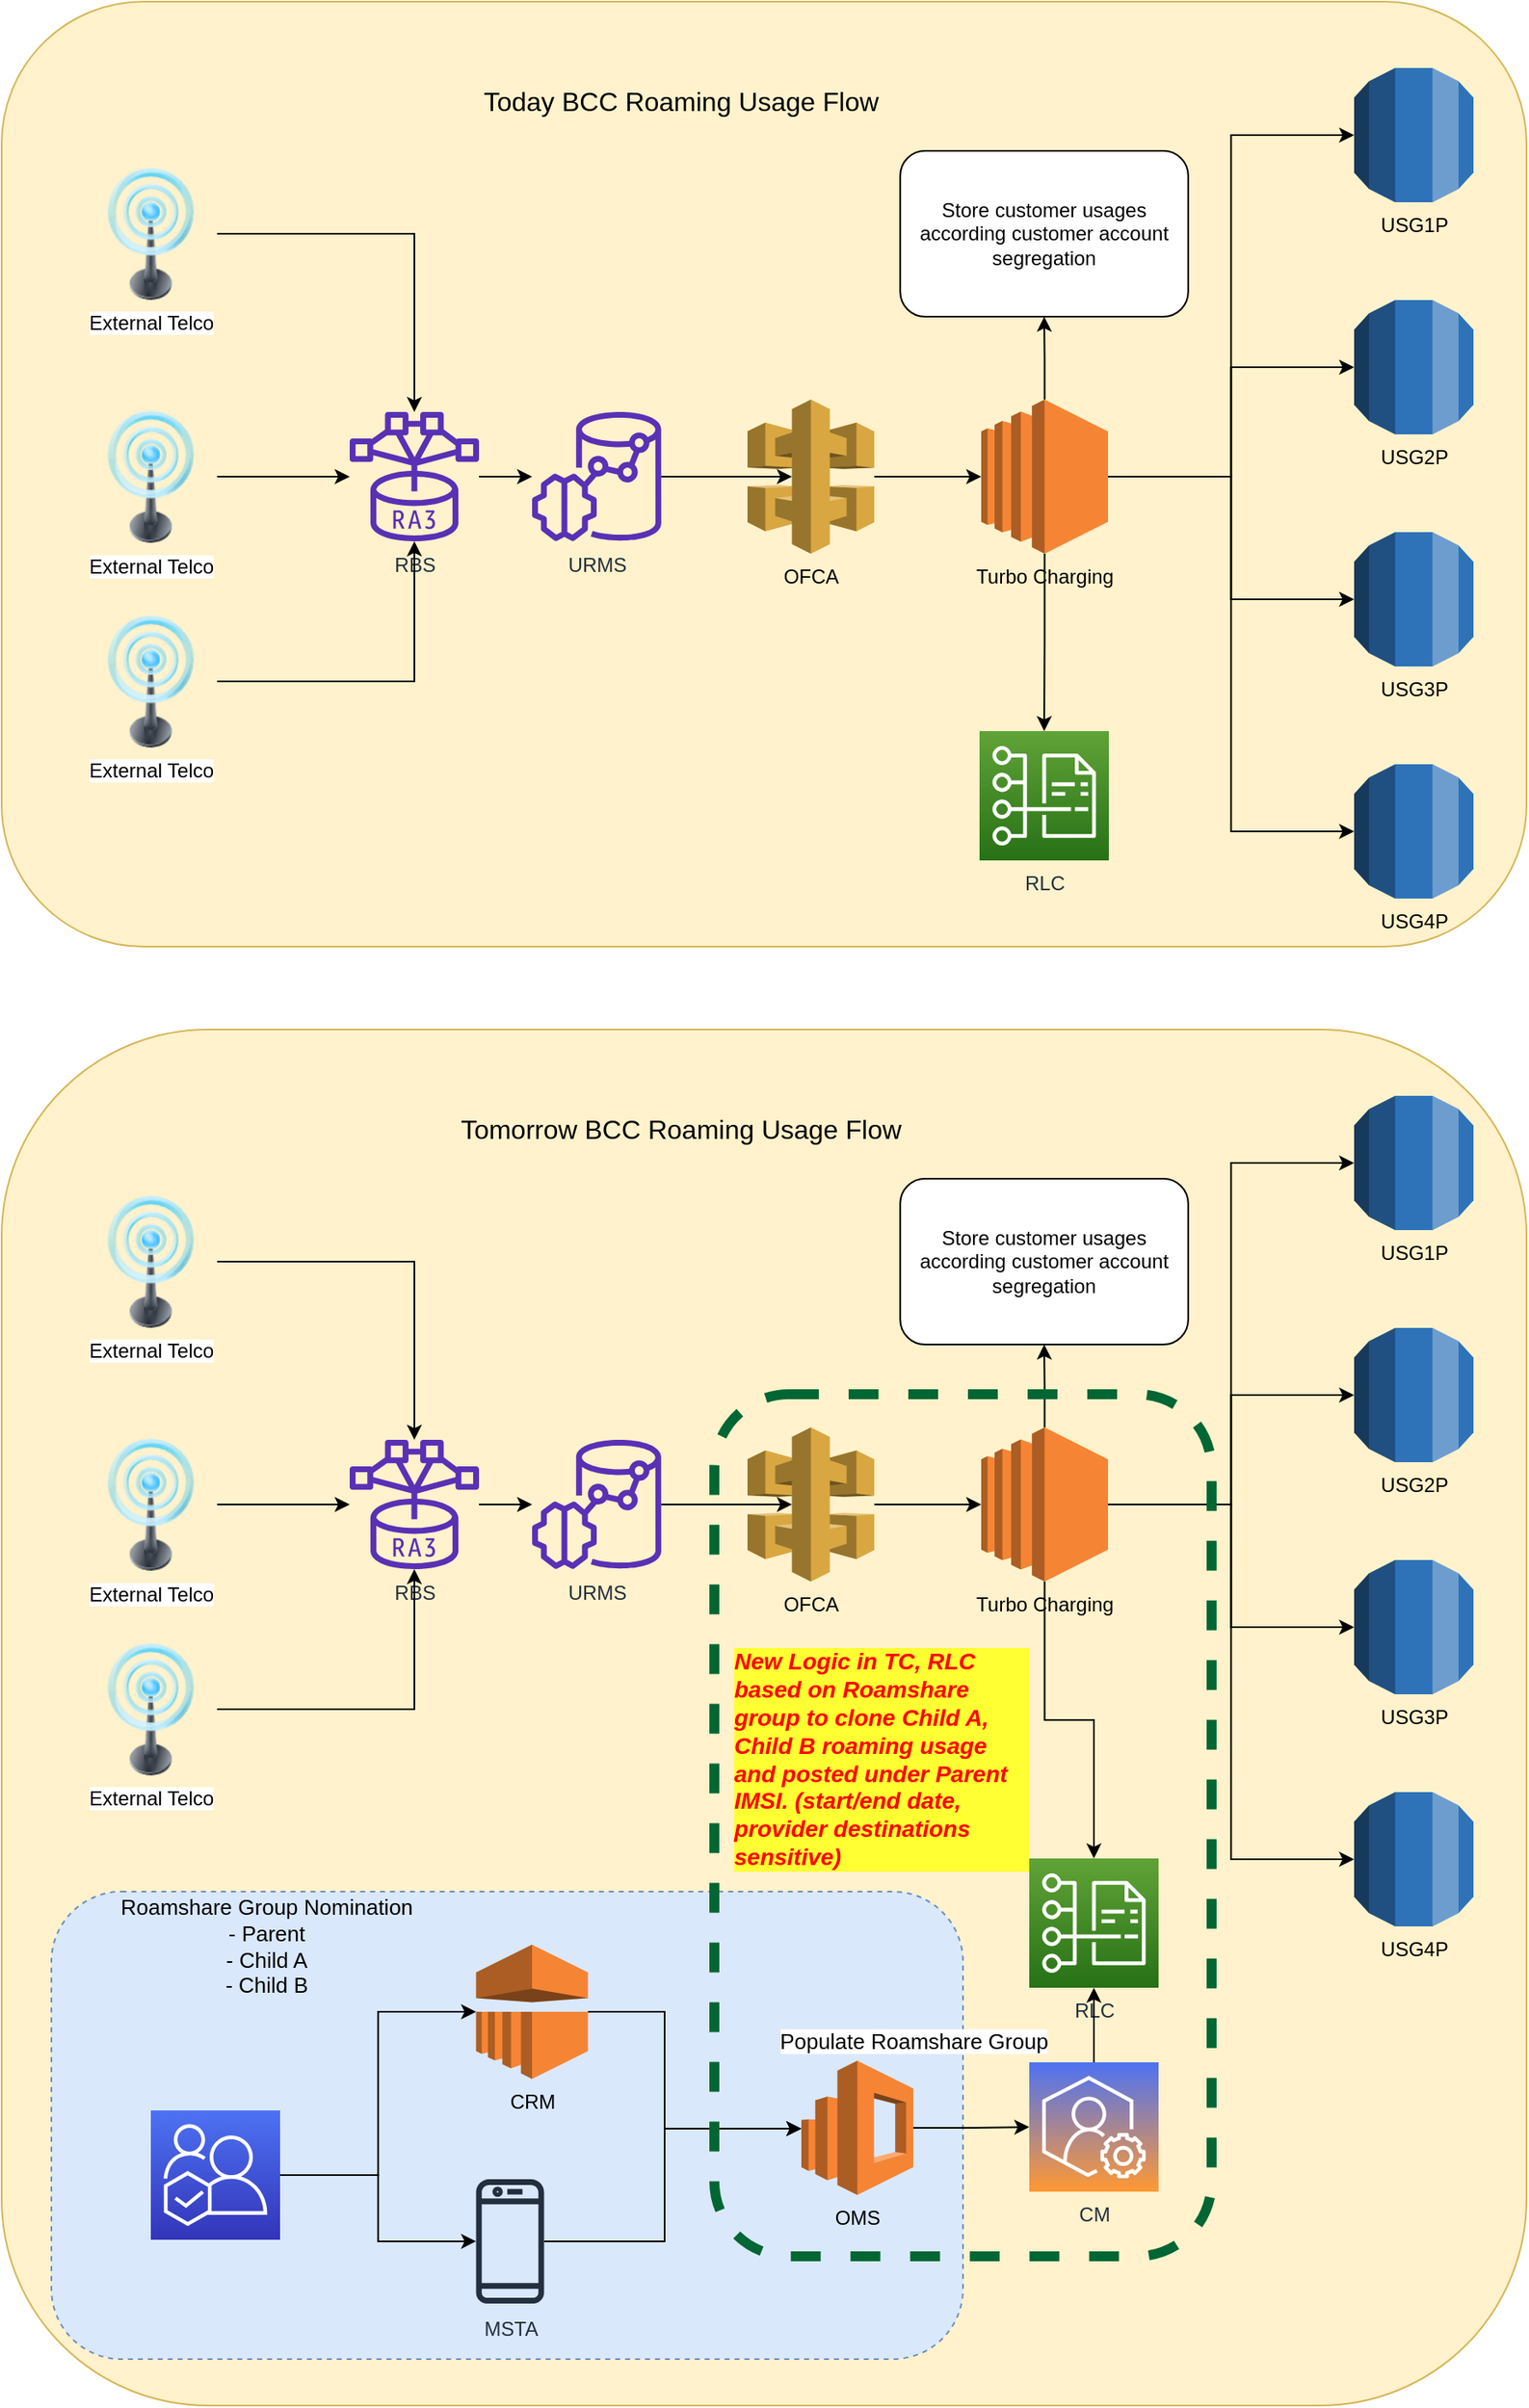 <mxfile version="14.7.6" type="github">
  <diagram id="DFDUxGbwO7hl4DAkmBUZ" name="Page-1">
    <mxGraphModel dx="2125" dy="802" grid="1" gridSize="10" guides="1" tooltips="1" connect="1" arrows="1" fold="1" page="1" pageScale="1" pageWidth="850" pageHeight="1100" math="0" shadow="0">
      <root>
        <mxCell id="0" />
        <mxCell id="1" parent="0" />
        <mxCell id="1u0Bx8XpcxzSkVAnOa6Q-89" value="" style="group" vertex="1" connectable="0" parent="1">
          <mxGeometry x="-390" y="40" width="920" height="570" as="geometry" />
        </mxCell>
        <mxCell id="1u0Bx8XpcxzSkVAnOa6Q-28" value="" style="rounded=1;whiteSpace=wrap;html=1;fillColor=#fff2cc;strokeColor=#d6b656;" vertex="1" parent="1u0Bx8XpcxzSkVAnOa6Q-89">
          <mxGeometry width="920" height="570" as="geometry" />
        </mxCell>
        <mxCell id="1u0Bx8XpcxzSkVAnOa6Q-1" value="USG1P" style="outlineConnect=0;dashed=0;verticalLabelPosition=bottom;verticalAlign=top;align=center;html=1;shape=mxgraph.aws3.rds;fillColor=#2E73B8;gradientColor=none;" vertex="1" parent="1u0Bx8XpcxzSkVAnOa6Q-89">
          <mxGeometry x="816" y="40" width="72" height="81" as="geometry" />
        </mxCell>
        <mxCell id="1u0Bx8XpcxzSkVAnOa6Q-2" value="USG2P" style="outlineConnect=0;dashed=0;verticalLabelPosition=bottom;verticalAlign=top;align=center;html=1;shape=mxgraph.aws3.rds;fillColor=#2E73B8;gradientColor=none;" vertex="1" parent="1u0Bx8XpcxzSkVAnOa6Q-89">
          <mxGeometry x="816" y="180" width="72" height="81" as="geometry" />
        </mxCell>
        <mxCell id="1u0Bx8XpcxzSkVAnOa6Q-3" value="USG3P" style="outlineConnect=0;dashed=0;verticalLabelPosition=bottom;verticalAlign=top;align=center;html=1;shape=mxgraph.aws3.rds;fillColor=#2E73B8;gradientColor=none;" vertex="1" parent="1u0Bx8XpcxzSkVAnOa6Q-89">
          <mxGeometry x="816" y="320" width="72" height="81" as="geometry" />
        </mxCell>
        <mxCell id="1u0Bx8XpcxzSkVAnOa6Q-4" value="USG4P" style="outlineConnect=0;dashed=0;verticalLabelPosition=bottom;verticalAlign=top;align=center;html=1;shape=mxgraph.aws3.rds;fillColor=#2E73B8;gradientColor=none;" vertex="1" parent="1u0Bx8XpcxzSkVAnOa6Q-89">
          <mxGeometry x="816" y="460" width="72" height="81" as="geometry" />
        </mxCell>
        <mxCell id="1u0Bx8XpcxzSkVAnOa6Q-6" style="edgeStyle=orthogonalEdgeStyle;rounded=0;orthogonalLoop=1;jettySize=auto;html=1;entryX=0;entryY=0.5;entryDx=0;entryDy=0;entryPerimeter=0;" edge="1" parent="1u0Bx8XpcxzSkVAnOa6Q-89" source="1u0Bx8XpcxzSkVAnOa6Q-5" target="1u0Bx8XpcxzSkVAnOa6Q-1">
          <mxGeometry x="-214" y="20" as="geometry" />
        </mxCell>
        <mxCell id="1u0Bx8XpcxzSkVAnOa6Q-7" style="edgeStyle=orthogonalEdgeStyle;rounded=0;orthogonalLoop=1;jettySize=auto;html=1;entryX=0;entryY=0.5;entryDx=0;entryDy=0;entryPerimeter=0;" edge="1" parent="1u0Bx8XpcxzSkVAnOa6Q-89" source="1u0Bx8XpcxzSkVAnOa6Q-5" target="1u0Bx8XpcxzSkVAnOa6Q-2">
          <mxGeometry x="-214" y="20" as="geometry" />
        </mxCell>
        <mxCell id="1u0Bx8XpcxzSkVAnOa6Q-8" style="edgeStyle=orthogonalEdgeStyle;rounded=0;orthogonalLoop=1;jettySize=auto;html=1;entryX=0;entryY=0.5;entryDx=0;entryDy=0;entryPerimeter=0;" edge="1" parent="1u0Bx8XpcxzSkVAnOa6Q-89" source="1u0Bx8XpcxzSkVAnOa6Q-5" target="1u0Bx8XpcxzSkVAnOa6Q-3">
          <mxGeometry x="-214" y="20" as="geometry" />
        </mxCell>
        <mxCell id="1u0Bx8XpcxzSkVAnOa6Q-9" style="edgeStyle=orthogonalEdgeStyle;rounded=0;orthogonalLoop=1;jettySize=auto;html=1;entryX=0;entryY=0.5;entryDx=0;entryDy=0;entryPerimeter=0;" edge="1" parent="1u0Bx8XpcxzSkVAnOa6Q-89" source="1u0Bx8XpcxzSkVAnOa6Q-5" target="1u0Bx8XpcxzSkVAnOa6Q-4">
          <mxGeometry x="-214" y="20" as="geometry" />
        </mxCell>
        <mxCell id="1u0Bx8XpcxzSkVAnOa6Q-5" value="Turbo Charging" style="outlineConnect=0;dashed=0;verticalLabelPosition=bottom;verticalAlign=top;align=center;html=1;shape=mxgraph.aws3.ec2;fillColor=#F58534;gradientColor=none;" vertex="1" parent="1u0Bx8XpcxzSkVAnOa6Q-89">
          <mxGeometry x="591" y="240" width="76.5" height="93" as="geometry" />
        </mxCell>
        <mxCell id="1u0Bx8XpcxzSkVAnOa6Q-10" value="RLC" style="points=[[0,0,0],[0.25,0,0],[0.5,0,0],[0.75,0,0],[1,0,0],[0,1,0],[0.25,1,0],[0.5,1,0],[0.75,1,0],[1,1,0],[0,0.25,0],[0,0.5,0],[0,0.75,0],[1,0.25,0],[1,0.5,0],[1,0.75,0]];outlineConnect=0;fontColor=#232F3E;gradientColor=#60A337;gradientDirection=north;fillColor=#277116;strokeColor=#ffffff;dashed=0;verticalLabelPosition=bottom;verticalAlign=top;align=center;html=1;fontSize=12;fontStyle=0;aspect=fixed;shape=mxgraph.aws4.resourceIcon;resIcon=mxgraph.aws4.cost_and_usage_report;" vertex="1" parent="1u0Bx8XpcxzSkVAnOa6Q-89">
          <mxGeometry x="590" y="440" width="78" height="78" as="geometry" />
        </mxCell>
        <mxCell id="1u0Bx8XpcxzSkVAnOa6Q-12" style="edgeStyle=orthogonalEdgeStyle;rounded=0;orthogonalLoop=1;jettySize=auto;html=1;" edge="1" parent="1u0Bx8XpcxzSkVAnOa6Q-89" source="1u0Bx8XpcxzSkVAnOa6Q-5" target="1u0Bx8XpcxzSkVAnOa6Q-10">
          <mxGeometry x="-214" y="20" as="geometry" />
        </mxCell>
        <mxCell id="1u0Bx8XpcxzSkVAnOa6Q-13" value="URMS" style="outlineConnect=0;fontColor=#232F3E;gradientColor=none;fillColor=#5A30B5;strokeColor=none;dashed=0;verticalLabelPosition=bottom;verticalAlign=top;align=center;html=1;fontSize=12;fontStyle=0;aspect=fixed;pointerEvents=1;shape=mxgraph.aws4.redshift_ml;" vertex="1" parent="1u0Bx8XpcxzSkVAnOa6Q-89">
          <mxGeometry x="320" y="247.5" width="78" height="78" as="geometry" />
        </mxCell>
        <mxCell id="1u0Bx8XpcxzSkVAnOa6Q-16" style="edgeStyle=orthogonalEdgeStyle;rounded=0;orthogonalLoop=1;jettySize=auto;html=1;" edge="1" parent="1u0Bx8XpcxzSkVAnOa6Q-89" source="1u0Bx8XpcxzSkVAnOa6Q-15" target="1u0Bx8XpcxzSkVAnOa6Q-13">
          <mxGeometry x="10" y="20" as="geometry" />
        </mxCell>
        <mxCell id="1u0Bx8XpcxzSkVAnOa6Q-15" value="RBS" style="outlineConnect=0;fontColor=#232F3E;gradientColor=none;fillColor=#5A30B5;strokeColor=none;dashed=0;verticalLabelPosition=bottom;verticalAlign=top;align=center;html=1;fontSize=12;fontStyle=0;aspect=fixed;pointerEvents=1;shape=mxgraph.aws4.redshift_ra3;" vertex="1" parent="1u0Bx8XpcxzSkVAnOa6Q-89">
          <mxGeometry x="210" y="247.5" width="78" height="78" as="geometry" />
        </mxCell>
        <mxCell id="1u0Bx8XpcxzSkVAnOa6Q-19" style="edgeStyle=orthogonalEdgeStyle;rounded=0;orthogonalLoop=1;jettySize=auto;html=1;" edge="1" parent="1u0Bx8XpcxzSkVAnOa6Q-89" source="1u0Bx8XpcxzSkVAnOa6Q-18" target="1u0Bx8XpcxzSkVAnOa6Q-5">
          <mxGeometry x="10" y="20" as="geometry" />
        </mxCell>
        <mxCell id="1u0Bx8XpcxzSkVAnOa6Q-18" value="OFCA" style="outlineConnect=0;dashed=0;verticalLabelPosition=bottom;verticalAlign=top;align=center;html=1;shape=mxgraph.aws3.api_gateway;fillColor=#D9A741;gradientColor=none;" vertex="1" parent="1u0Bx8XpcxzSkVAnOa6Q-89">
          <mxGeometry x="450" y="240" width="76.5" height="93" as="geometry" />
        </mxCell>
        <mxCell id="1u0Bx8XpcxzSkVAnOa6Q-17" style="edgeStyle=orthogonalEdgeStyle;rounded=0;orthogonalLoop=1;jettySize=auto;html=1;entryX=0.35;entryY=0.5;entryDx=0;entryDy=0;entryPerimeter=0;" edge="1" parent="1u0Bx8XpcxzSkVAnOa6Q-89" source="1u0Bx8XpcxzSkVAnOa6Q-13" target="1u0Bx8XpcxzSkVAnOa6Q-18">
          <mxGeometry x="10" y="20" as="geometry">
            <mxPoint x="810" y="287" as="targetPoint" />
          </mxGeometry>
        </mxCell>
        <mxCell id="1u0Bx8XpcxzSkVAnOa6Q-24" style="edgeStyle=orthogonalEdgeStyle;rounded=0;orthogonalLoop=1;jettySize=auto;html=1;" edge="1" parent="1u0Bx8XpcxzSkVAnOa6Q-89" source="1u0Bx8XpcxzSkVAnOa6Q-20" target="1u0Bx8XpcxzSkVAnOa6Q-15">
          <mxGeometry x="10" y="20" as="geometry" />
        </mxCell>
        <mxCell id="1u0Bx8XpcxzSkVAnOa6Q-20" value="External Telco" style="image;html=1;image=img/lib/clip_art/telecommunication/Signal_tower_on_128x128.png" vertex="1" parent="1u0Bx8XpcxzSkVAnOa6Q-89">
          <mxGeometry x="50" y="100" width="80" height="80" as="geometry" />
        </mxCell>
        <mxCell id="1u0Bx8XpcxzSkVAnOa6Q-25" style="edgeStyle=orthogonalEdgeStyle;rounded=0;orthogonalLoop=1;jettySize=auto;html=1;" edge="1" parent="1u0Bx8XpcxzSkVAnOa6Q-89" source="1u0Bx8XpcxzSkVAnOa6Q-21" target="1u0Bx8XpcxzSkVAnOa6Q-15">
          <mxGeometry x="10" y="20" as="geometry" />
        </mxCell>
        <mxCell id="1u0Bx8XpcxzSkVAnOa6Q-21" value="External Telco" style="image;html=1;image=img/lib/clip_art/telecommunication/Signal_tower_on_128x128.png" vertex="1" parent="1u0Bx8XpcxzSkVAnOa6Q-89">
          <mxGeometry x="50" y="246.5" width="80" height="80" as="geometry" />
        </mxCell>
        <mxCell id="1u0Bx8XpcxzSkVAnOa6Q-26" style="edgeStyle=orthogonalEdgeStyle;rounded=0;orthogonalLoop=1;jettySize=auto;html=1;" edge="1" parent="1u0Bx8XpcxzSkVAnOa6Q-89" source="1u0Bx8XpcxzSkVAnOa6Q-22" target="1u0Bx8XpcxzSkVAnOa6Q-15">
          <mxGeometry x="10" y="20" as="geometry" />
        </mxCell>
        <mxCell id="1u0Bx8XpcxzSkVAnOa6Q-22" value="External Telco" style="image;html=1;image=img/lib/clip_art/telecommunication/Signal_tower_on_128x128.png" vertex="1" parent="1u0Bx8XpcxzSkVAnOa6Q-89">
          <mxGeometry x="50" y="370" width="80" height="80" as="geometry" />
        </mxCell>
        <mxCell id="1u0Bx8XpcxzSkVAnOa6Q-29" value="&lt;font style=&quot;font-size: 16px&quot;&gt;Today BCC Roaming Usage Flow&lt;/font&gt;" style="text;html=1;strokeColor=none;fillColor=none;align=center;verticalAlign=middle;whiteSpace=wrap;rounded=0;" vertex="1" parent="1u0Bx8XpcxzSkVAnOa6Q-89">
          <mxGeometry x="270" y="60" width="280" as="geometry" />
        </mxCell>
        <mxCell id="1u0Bx8XpcxzSkVAnOa6Q-59" value="Store customer usages according customer account segregation" style="rounded=1;whiteSpace=wrap;html=1;" vertex="1" parent="1u0Bx8XpcxzSkVAnOa6Q-89">
          <mxGeometry x="542.13" y="90" width="173.75" height="100" as="geometry" />
        </mxCell>
        <mxCell id="1u0Bx8XpcxzSkVAnOa6Q-61" style="edgeStyle=orthogonalEdgeStyle;rounded=0;orthogonalLoop=1;jettySize=auto;html=1;entryX=0.5;entryY=1;entryDx=0;entryDy=0;" edge="1" parent="1u0Bx8XpcxzSkVAnOa6Q-89" source="1u0Bx8XpcxzSkVAnOa6Q-5" target="1u0Bx8XpcxzSkVAnOa6Q-59">
          <mxGeometry relative="1" as="geometry" />
        </mxCell>
        <mxCell id="1u0Bx8XpcxzSkVAnOa6Q-114" value="" style="group" vertex="1" connectable="0" parent="1">
          <mxGeometry x="-390" y="660" width="920" height="830" as="geometry" />
        </mxCell>
        <mxCell id="1u0Bx8XpcxzSkVAnOa6Q-62" value="" style="rounded=1;whiteSpace=wrap;html=1;fillColor=#fff2cc;strokeColor=#d6b656;" vertex="1" parent="1u0Bx8XpcxzSkVAnOa6Q-114">
          <mxGeometry width="920" height="830" as="geometry" />
        </mxCell>
        <mxCell id="1u0Bx8XpcxzSkVAnOa6Q-63" value="USG1P" style="outlineConnect=0;dashed=0;verticalLabelPosition=bottom;verticalAlign=top;align=center;html=1;shape=mxgraph.aws3.rds;fillColor=#2E73B8;gradientColor=none;" vertex="1" parent="1u0Bx8XpcxzSkVAnOa6Q-114">
          <mxGeometry x="816" y="40" width="72" height="81" as="geometry" />
        </mxCell>
        <mxCell id="1u0Bx8XpcxzSkVAnOa6Q-64" value="USG2P" style="outlineConnect=0;dashed=0;verticalLabelPosition=bottom;verticalAlign=top;align=center;html=1;shape=mxgraph.aws3.rds;fillColor=#2E73B8;gradientColor=none;" vertex="1" parent="1u0Bx8XpcxzSkVAnOa6Q-114">
          <mxGeometry x="816" y="180" width="72" height="81" as="geometry" />
        </mxCell>
        <mxCell id="1u0Bx8XpcxzSkVAnOa6Q-65" value="USG3P" style="outlineConnect=0;dashed=0;verticalLabelPosition=bottom;verticalAlign=top;align=center;html=1;shape=mxgraph.aws3.rds;fillColor=#2E73B8;gradientColor=none;" vertex="1" parent="1u0Bx8XpcxzSkVAnOa6Q-114">
          <mxGeometry x="816" y="320" width="72" height="81" as="geometry" />
        </mxCell>
        <mxCell id="1u0Bx8XpcxzSkVAnOa6Q-66" value="USG4P" style="outlineConnect=0;dashed=0;verticalLabelPosition=bottom;verticalAlign=top;align=center;html=1;shape=mxgraph.aws3.rds;fillColor=#2E73B8;gradientColor=none;" vertex="1" parent="1u0Bx8XpcxzSkVAnOa6Q-114">
          <mxGeometry x="816" y="460" width="72" height="81" as="geometry" />
        </mxCell>
        <mxCell id="1u0Bx8XpcxzSkVAnOa6Q-67" style="edgeStyle=orthogonalEdgeStyle;rounded=0;orthogonalLoop=1;jettySize=auto;html=1;entryX=0;entryY=0.5;entryDx=0;entryDy=0;entryPerimeter=0;" edge="1" parent="1u0Bx8XpcxzSkVAnOa6Q-114" source="1u0Bx8XpcxzSkVAnOa6Q-72" target="1u0Bx8XpcxzSkVAnOa6Q-63">
          <mxGeometry x="-214" y="20" as="geometry" />
        </mxCell>
        <mxCell id="1u0Bx8XpcxzSkVAnOa6Q-68" style="edgeStyle=orthogonalEdgeStyle;rounded=0;orthogonalLoop=1;jettySize=auto;html=1;entryX=0;entryY=0.5;entryDx=0;entryDy=0;entryPerimeter=0;" edge="1" parent="1u0Bx8XpcxzSkVAnOa6Q-114" source="1u0Bx8XpcxzSkVAnOa6Q-72" target="1u0Bx8XpcxzSkVAnOa6Q-64">
          <mxGeometry x="-214" y="20" as="geometry" />
        </mxCell>
        <mxCell id="1u0Bx8XpcxzSkVAnOa6Q-69" style="edgeStyle=orthogonalEdgeStyle;rounded=0;orthogonalLoop=1;jettySize=auto;html=1;entryX=0;entryY=0.5;entryDx=0;entryDy=0;entryPerimeter=0;" edge="1" parent="1u0Bx8XpcxzSkVAnOa6Q-114" source="1u0Bx8XpcxzSkVAnOa6Q-72" target="1u0Bx8XpcxzSkVAnOa6Q-65">
          <mxGeometry x="-214" y="20" as="geometry" />
        </mxCell>
        <mxCell id="1u0Bx8XpcxzSkVAnOa6Q-70" style="edgeStyle=orthogonalEdgeStyle;rounded=0;orthogonalLoop=1;jettySize=auto;html=1;entryX=0;entryY=0.5;entryDx=0;entryDy=0;entryPerimeter=0;" edge="1" parent="1u0Bx8XpcxzSkVAnOa6Q-114" source="1u0Bx8XpcxzSkVAnOa6Q-72" target="1u0Bx8XpcxzSkVAnOa6Q-66">
          <mxGeometry x="-214" y="20" as="geometry" />
        </mxCell>
        <mxCell id="1u0Bx8XpcxzSkVAnOa6Q-72" value="Turbo Charging" style="outlineConnect=0;dashed=0;verticalLabelPosition=bottom;verticalAlign=top;align=center;html=1;shape=mxgraph.aws3.ec2;fillColor=#F58534;gradientColor=none;" vertex="1" parent="1u0Bx8XpcxzSkVAnOa6Q-114">
          <mxGeometry x="591" y="240" width="76.5" height="93" as="geometry" />
        </mxCell>
        <mxCell id="1u0Bx8XpcxzSkVAnOa6Q-73" value="RLC" style="points=[[0,0,0],[0.25,0,0],[0.5,0,0],[0.75,0,0],[1,0,0],[0,1,0],[0.25,1,0],[0.5,1,0],[0.75,1,0],[1,1,0],[0,0.25,0],[0,0.5,0],[0,0.75,0],[1,0.25,0],[1,0.5,0],[1,0.75,0]];outlineConnect=0;fontColor=#232F3E;gradientColor=#60A337;gradientDirection=north;fillColor=#277116;strokeColor=#ffffff;dashed=0;verticalLabelPosition=bottom;verticalAlign=top;align=center;html=1;fontSize=12;fontStyle=0;aspect=fixed;shape=mxgraph.aws4.resourceIcon;resIcon=mxgraph.aws4.cost_and_usage_report;" vertex="1" parent="1u0Bx8XpcxzSkVAnOa6Q-114">
          <mxGeometry x="620" y="500" width="78" height="78" as="geometry" />
        </mxCell>
        <mxCell id="1u0Bx8XpcxzSkVAnOa6Q-74" style="edgeStyle=orthogonalEdgeStyle;rounded=0;orthogonalLoop=1;jettySize=auto;html=1;" edge="1" parent="1u0Bx8XpcxzSkVAnOa6Q-114" source="1u0Bx8XpcxzSkVAnOa6Q-72" target="1u0Bx8XpcxzSkVAnOa6Q-73">
          <mxGeometry x="-214" y="20" as="geometry" />
        </mxCell>
        <mxCell id="1u0Bx8XpcxzSkVAnOa6Q-75" value="URMS" style="outlineConnect=0;fontColor=#232F3E;gradientColor=none;fillColor=#5A30B5;strokeColor=none;dashed=0;verticalLabelPosition=bottom;verticalAlign=top;align=center;html=1;fontSize=12;fontStyle=0;aspect=fixed;pointerEvents=1;shape=mxgraph.aws4.redshift_ml;" vertex="1" parent="1u0Bx8XpcxzSkVAnOa6Q-114">
          <mxGeometry x="320" y="247.5" width="78" height="78" as="geometry" />
        </mxCell>
        <mxCell id="1u0Bx8XpcxzSkVAnOa6Q-76" style="edgeStyle=orthogonalEdgeStyle;rounded=0;orthogonalLoop=1;jettySize=auto;html=1;" edge="1" parent="1u0Bx8XpcxzSkVAnOa6Q-114" source="1u0Bx8XpcxzSkVAnOa6Q-77" target="1u0Bx8XpcxzSkVAnOa6Q-75">
          <mxGeometry x="10" y="20" as="geometry" />
        </mxCell>
        <mxCell id="1u0Bx8XpcxzSkVAnOa6Q-77" value="RBS" style="outlineConnect=0;fontColor=#232F3E;gradientColor=none;fillColor=#5A30B5;strokeColor=none;dashed=0;verticalLabelPosition=bottom;verticalAlign=top;align=center;html=1;fontSize=12;fontStyle=0;aspect=fixed;pointerEvents=1;shape=mxgraph.aws4.redshift_ra3;" vertex="1" parent="1u0Bx8XpcxzSkVAnOa6Q-114">
          <mxGeometry x="210" y="247.5" width="78" height="78" as="geometry" />
        </mxCell>
        <mxCell id="1u0Bx8XpcxzSkVAnOa6Q-78" style="edgeStyle=orthogonalEdgeStyle;rounded=0;orthogonalLoop=1;jettySize=auto;html=1;" edge="1" parent="1u0Bx8XpcxzSkVAnOa6Q-114" source="1u0Bx8XpcxzSkVAnOa6Q-79" target="1u0Bx8XpcxzSkVAnOa6Q-72">
          <mxGeometry x="10" y="20" as="geometry" />
        </mxCell>
        <mxCell id="1u0Bx8XpcxzSkVAnOa6Q-79" value="OFCA" style="outlineConnect=0;dashed=0;verticalLabelPosition=bottom;verticalAlign=top;align=center;html=1;shape=mxgraph.aws3.api_gateway;fillColor=#D9A741;gradientColor=none;" vertex="1" parent="1u0Bx8XpcxzSkVAnOa6Q-114">
          <mxGeometry x="450" y="240" width="76.5" height="93" as="geometry" />
        </mxCell>
        <mxCell id="1u0Bx8XpcxzSkVAnOa6Q-80" style="edgeStyle=orthogonalEdgeStyle;rounded=0;orthogonalLoop=1;jettySize=auto;html=1;entryX=0.35;entryY=0.5;entryDx=0;entryDy=0;entryPerimeter=0;" edge="1" parent="1u0Bx8XpcxzSkVAnOa6Q-114" source="1u0Bx8XpcxzSkVAnOa6Q-75" target="1u0Bx8XpcxzSkVAnOa6Q-79">
          <mxGeometry x="10" y="20" as="geometry">
            <mxPoint x="810" y="287" as="targetPoint" />
          </mxGeometry>
        </mxCell>
        <mxCell id="1u0Bx8XpcxzSkVAnOa6Q-81" style="edgeStyle=orthogonalEdgeStyle;rounded=0;orthogonalLoop=1;jettySize=auto;html=1;" edge="1" parent="1u0Bx8XpcxzSkVAnOa6Q-114" source="1u0Bx8XpcxzSkVAnOa6Q-82" target="1u0Bx8XpcxzSkVAnOa6Q-77">
          <mxGeometry x="10" y="20" as="geometry" />
        </mxCell>
        <mxCell id="1u0Bx8XpcxzSkVAnOa6Q-82" value="External Telco" style="image;html=1;image=img/lib/clip_art/telecommunication/Signal_tower_on_128x128.png" vertex="1" parent="1u0Bx8XpcxzSkVAnOa6Q-114">
          <mxGeometry x="50" y="100" width="80" height="80" as="geometry" />
        </mxCell>
        <mxCell id="1u0Bx8XpcxzSkVAnOa6Q-83" style="edgeStyle=orthogonalEdgeStyle;rounded=0;orthogonalLoop=1;jettySize=auto;html=1;" edge="1" parent="1u0Bx8XpcxzSkVAnOa6Q-114" source="1u0Bx8XpcxzSkVAnOa6Q-84" target="1u0Bx8XpcxzSkVAnOa6Q-77">
          <mxGeometry x="10" y="20" as="geometry" />
        </mxCell>
        <mxCell id="1u0Bx8XpcxzSkVAnOa6Q-84" value="External Telco" style="image;html=1;image=img/lib/clip_art/telecommunication/Signal_tower_on_128x128.png" vertex="1" parent="1u0Bx8XpcxzSkVAnOa6Q-114">
          <mxGeometry x="50" y="246.5" width="80" height="80" as="geometry" />
        </mxCell>
        <mxCell id="1u0Bx8XpcxzSkVAnOa6Q-85" style="edgeStyle=orthogonalEdgeStyle;rounded=0;orthogonalLoop=1;jettySize=auto;html=1;" edge="1" parent="1u0Bx8XpcxzSkVAnOa6Q-114" source="1u0Bx8XpcxzSkVAnOa6Q-86" target="1u0Bx8XpcxzSkVAnOa6Q-77">
          <mxGeometry x="10" y="20" as="geometry" />
        </mxCell>
        <mxCell id="1u0Bx8XpcxzSkVAnOa6Q-86" value="External Telco" style="image;html=1;image=img/lib/clip_art/telecommunication/Signal_tower_on_128x128.png" vertex="1" parent="1u0Bx8XpcxzSkVAnOa6Q-114">
          <mxGeometry x="50" y="370" width="80" height="80" as="geometry" />
        </mxCell>
        <mxCell id="1u0Bx8XpcxzSkVAnOa6Q-87" value="&lt;font style=&quot;font-size: 16px&quot;&gt;Tomorrow BCC Roaming Usage Flow&lt;/font&gt;" style="text;html=1;strokeColor=none;fillColor=none;align=center;verticalAlign=middle;whiteSpace=wrap;rounded=0;" vertex="1" parent="1u0Bx8XpcxzSkVAnOa6Q-114">
          <mxGeometry x="270" y="60" width="280" as="geometry" />
        </mxCell>
        <mxCell id="1u0Bx8XpcxzSkVAnOa6Q-88" value="Store customer usages according customer account segregation" style="rounded=1;whiteSpace=wrap;html=1;" vertex="1" parent="1u0Bx8XpcxzSkVAnOa6Q-114">
          <mxGeometry x="542.13" y="90" width="173.75" height="100" as="geometry" />
        </mxCell>
        <mxCell id="1u0Bx8XpcxzSkVAnOa6Q-71" style="edgeStyle=orthogonalEdgeStyle;rounded=0;orthogonalLoop=1;jettySize=auto;html=1;entryX=0.5;entryY=1;entryDx=0;entryDy=0;" edge="1" parent="1u0Bx8XpcxzSkVAnOa6Q-114" source="1u0Bx8XpcxzSkVAnOa6Q-72" target="1u0Bx8XpcxzSkVAnOa6Q-88">
          <mxGeometry relative="1" as="geometry" />
        </mxCell>
        <mxCell id="1u0Bx8XpcxzSkVAnOa6Q-101" value="" style="group" vertex="1" connectable="0" parent="1u0Bx8XpcxzSkVAnOa6Q-114">
          <mxGeometry x="30" y="520" width="550" height="282" as="geometry" />
        </mxCell>
        <mxCell id="1u0Bx8XpcxzSkVAnOa6Q-99" value="" style="rounded=1;whiteSpace=wrap;html=1;dashed=1;fillColor=#dae8fc;strokeColor=#6c8ebf;" vertex="1" parent="1u0Bx8XpcxzSkVAnOa6Q-101">
          <mxGeometry width="550" height="282" as="geometry" />
        </mxCell>
        <mxCell id="1u0Bx8XpcxzSkVAnOa6Q-90" value="CRM" style="outlineConnect=0;dashed=0;verticalLabelPosition=bottom;verticalAlign=top;align=center;html=1;shape=mxgraph.aws3.emr;fillColor=#F58534;gradientColor=none;" vertex="1" parent="1u0Bx8XpcxzSkVAnOa6Q-101">
          <mxGeometry x="256.25" y="32" width="67.5" height="81" as="geometry" />
        </mxCell>
        <mxCell id="1u0Bx8XpcxzSkVAnOa6Q-94" style="edgeStyle=orthogonalEdgeStyle;rounded=0;orthogonalLoop=1;jettySize=auto;html=1;entryX=0;entryY=0.5;entryDx=0;entryDy=0;entryPerimeter=0;" edge="1" parent="1u0Bx8XpcxzSkVAnOa6Q-101" source="1u0Bx8XpcxzSkVAnOa6Q-91" target="1u0Bx8XpcxzSkVAnOa6Q-90">
          <mxGeometry relative="1" as="geometry" />
        </mxCell>
        <mxCell id="1u0Bx8XpcxzSkVAnOa6Q-91" value="" style="points=[[0,0,0],[0.25,0,0],[0.5,0,0],[0.75,0,0],[1,0,0],[0,1,0],[0.25,1,0],[0.5,1,0],[0.75,1,0],[1,1,0],[0,0.25,0],[0,0.5,0],[0,0.75,0],[1,0.25,0],[1,0.5,0],[1,0.75,0]];outlineConnect=0;fontColor=#232F3E;gradientColor=#4D72F3;gradientDirection=north;fillColor=#3334B9;strokeColor=#ffffff;dashed=0;verticalLabelPosition=bottom;verticalAlign=top;align=center;html=1;fontSize=12;fontStyle=0;aspect=fixed;shape=mxgraph.aws4.resourceIcon;resIcon=mxgraph.aws4.iq;" vertex="1" parent="1u0Bx8XpcxzSkVAnOa6Q-101">
          <mxGeometry x="60" y="132" width="78" height="78" as="geometry" />
        </mxCell>
        <mxCell id="1u0Bx8XpcxzSkVAnOa6Q-93" value="MSTA" style="outlineConnect=0;fontColor=#232F3E;gradientColor=none;fillColor=#232F3E;strokeColor=none;dashed=0;verticalLabelPosition=bottom;verticalAlign=top;align=center;html=1;fontSize=12;fontStyle=0;aspect=fixed;pointerEvents=1;shape=mxgraph.aws4.mobile_client;" vertex="1" parent="1u0Bx8XpcxzSkVAnOa6Q-101">
          <mxGeometry x="256.25" y="172" width="41" height="78" as="geometry" />
        </mxCell>
        <mxCell id="1u0Bx8XpcxzSkVAnOa6Q-95" style="edgeStyle=orthogonalEdgeStyle;rounded=0;orthogonalLoop=1;jettySize=auto;html=1;" edge="1" parent="1u0Bx8XpcxzSkVAnOa6Q-101" source="1u0Bx8XpcxzSkVAnOa6Q-91" target="1u0Bx8XpcxzSkVAnOa6Q-93">
          <mxGeometry relative="1" as="geometry" />
        </mxCell>
        <mxCell id="1u0Bx8XpcxzSkVAnOa6Q-96" value="OMS" style="outlineConnect=0;dashed=0;verticalLabelPosition=bottom;verticalAlign=top;align=center;html=1;shape=mxgraph.aws3.elasticsearch_service;fillColor=#F58534;gradientColor=none;" vertex="1" parent="1u0Bx8XpcxzSkVAnOa6Q-101">
          <mxGeometry x="452.5" y="102" width="67.5" height="81" as="geometry" />
        </mxCell>
        <mxCell id="1u0Bx8XpcxzSkVAnOa6Q-97" style="edgeStyle=orthogonalEdgeStyle;rounded=0;orthogonalLoop=1;jettySize=auto;html=1;" edge="1" parent="1u0Bx8XpcxzSkVAnOa6Q-101" source="1u0Bx8XpcxzSkVAnOa6Q-90" target="1u0Bx8XpcxzSkVAnOa6Q-96">
          <mxGeometry relative="1" as="geometry">
            <Array as="points">
              <mxPoint x="370" y="73" />
              <mxPoint x="370" y="143" />
            </Array>
          </mxGeometry>
        </mxCell>
        <mxCell id="1u0Bx8XpcxzSkVAnOa6Q-98" style="edgeStyle=orthogonalEdgeStyle;rounded=0;orthogonalLoop=1;jettySize=auto;html=1;" edge="1" parent="1u0Bx8XpcxzSkVAnOa6Q-101" source="1u0Bx8XpcxzSkVAnOa6Q-93" target="1u0Bx8XpcxzSkVAnOa6Q-96">
          <mxGeometry relative="1" as="geometry">
            <Array as="points">
              <mxPoint x="370" y="211" />
              <mxPoint x="370" y="143" />
            </Array>
          </mxGeometry>
        </mxCell>
        <mxCell id="1u0Bx8XpcxzSkVAnOa6Q-100" value="&lt;font style=&quot;font-size: 13px&quot;&gt;Roamshare Group Nomination&lt;br&gt;- Parent&lt;br&gt;- Child A&lt;br&gt;- Child B&lt;br&gt;&lt;/font&gt;" style="text;html=1;strokeColor=none;fillColor=none;align=center;verticalAlign=middle;whiteSpace=wrap;rounded=0;dashed=1;" vertex="1" parent="1u0Bx8XpcxzSkVAnOa6Q-101">
          <mxGeometry x="40" y="23" width="180" height="20" as="geometry" />
        </mxCell>
        <mxCell id="1u0Bx8XpcxzSkVAnOa6Q-105" style="edgeStyle=orthogonalEdgeStyle;rounded=0;orthogonalLoop=1;jettySize=auto;html=1;" edge="1" parent="1u0Bx8XpcxzSkVAnOa6Q-114" source="1u0Bx8XpcxzSkVAnOa6Q-103" target="1u0Bx8XpcxzSkVAnOa6Q-73">
          <mxGeometry relative="1" as="geometry" />
        </mxCell>
        <mxCell id="1u0Bx8XpcxzSkVAnOa6Q-108" value="Populate Roamshare Group" style="edgeLabel;html=1;align=center;verticalAlign=middle;resizable=0;points=[];fontSize=13;" vertex="1" connectable="0" parent="1u0Bx8XpcxzSkVAnOa6Q-105">
          <mxGeometry x="-0.378" y="3" relative="1" as="geometry">
            <mxPoint x="-106" y="1" as="offset" />
          </mxGeometry>
        </mxCell>
        <mxCell id="1u0Bx8XpcxzSkVAnOa6Q-103" value="CM" style="points=[[0,0,0],[0.25,0,0],[0.5,0,0],[0.75,0,0],[1,0,0],[0,1,0],[0.25,1,0],[0.5,1,0],[0.75,1,0],[1,1,0],[0,0.25,0],[0,0.5,0],[0,0.75,0],[1,0.25,0],[1,0.5,0],[1,0.75,0]];outlineConnect=0;fontColor=#232F3E;gradientColor=#4D72F3;gradientDirection=north;strokeColor=#ffffff;dashed=0;verticalLabelPosition=bottom;verticalAlign=top;align=center;html=1;fontSize=12;fontStyle=0;aspect=fixed;shape=mxgraph.aws4.resourceIcon;resIcon=mxgraph.aws4.support;fillColor=#FF9933;" vertex="1" parent="1u0Bx8XpcxzSkVAnOa6Q-114">
          <mxGeometry x="620" y="623" width="78" height="78" as="geometry" />
        </mxCell>
        <mxCell id="1u0Bx8XpcxzSkVAnOa6Q-104" style="edgeStyle=orthogonalEdgeStyle;rounded=0;orthogonalLoop=1;jettySize=auto;html=1;" edge="1" parent="1u0Bx8XpcxzSkVAnOa6Q-114" source="1u0Bx8XpcxzSkVAnOa6Q-96" target="1u0Bx8XpcxzSkVAnOa6Q-103">
          <mxGeometry relative="1" as="geometry" />
        </mxCell>
        <mxCell id="1u0Bx8XpcxzSkVAnOa6Q-111" value="" style="rounded=1;whiteSpace=wrap;html=1;dashed=1;fontSize=13;fillColor=none;strokeWidth=6;strokeColor=#006633;" vertex="1" parent="1u0Bx8XpcxzSkVAnOa6Q-114">
          <mxGeometry x="430" y="220" width="300" height="520" as="geometry" />
        </mxCell>
        <mxCell id="1u0Bx8XpcxzSkVAnOa6Q-112" value="&lt;i&gt;&lt;font color=&quot;#ff0000&quot;&gt;&lt;b&gt;New Logic in TC, RLC based on Roamshare group to clone Child A, Child B roaming usage and posted under Parent IMSI. (start/end date, provider destinations sensitive)&lt;/b&gt;&lt;/font&gt;&lt;/i&gt;" style="text;html=1;strokeColor=none;fillColor=none;align=left;verticalAlign=middle;whiteSpace=wrap;rounded=0;dashed=1;fontSize=14;labelBackgroundColor=#FFFF33;" vertex="1" parent="1u0Bx8XpcxzSkVAnOa6Q-114">
          <mxGeometry x="440" y="400" width="180" height="80" as="geometry" />
        </mxCell>
      </root>
    </mxGraphModel>
  </diagram>
</mxfile>
